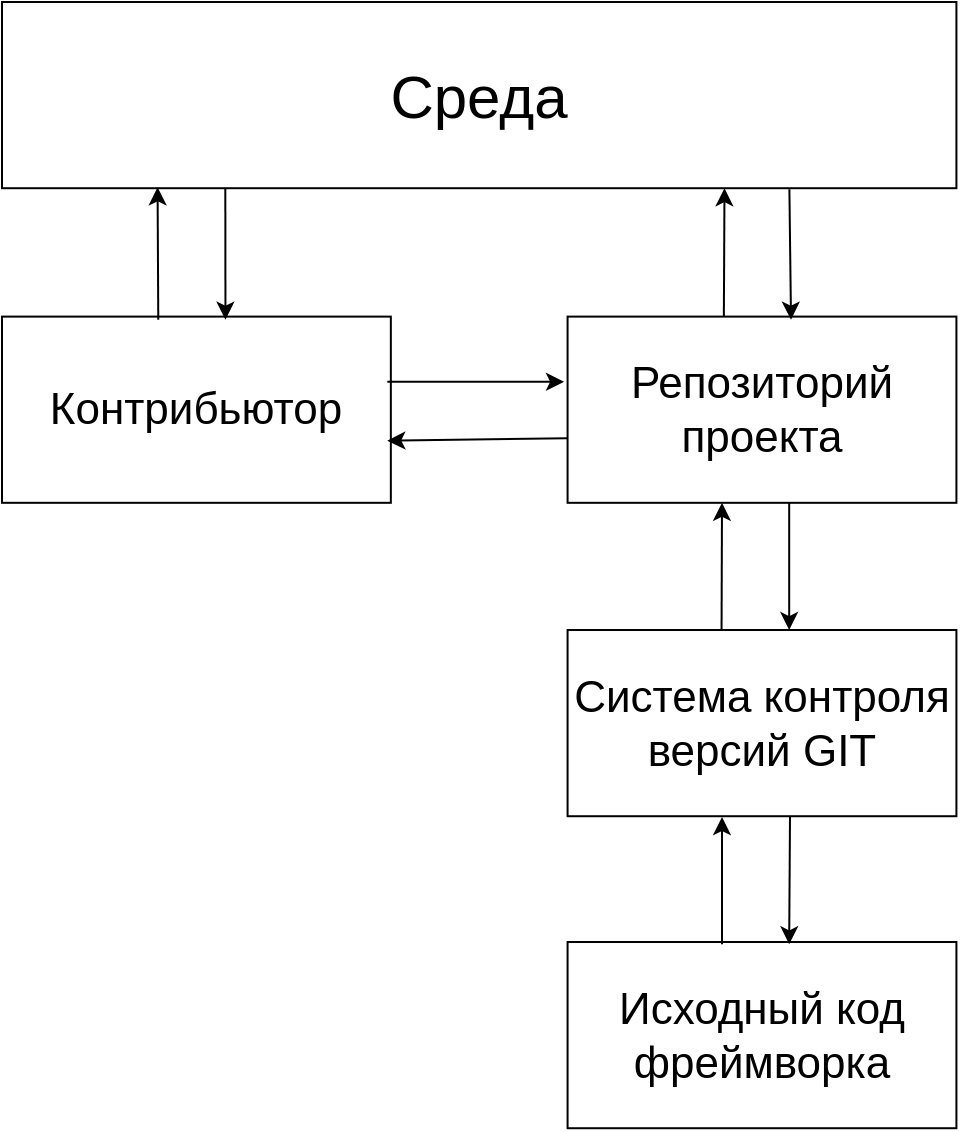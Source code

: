 <mxfile version="24.4.6" type="device">
  <diagram id="C5RBs43oDa-KdzZeNtuy" name="Page-1">
    <mxGraphModel dx="555" dy="878" grid="1" gridSize="10" guides="1" tooltips="1" connect="1" arrows="1" fold="1" page="1" pageScale="1" pageWidth="827" pageHeight="1169" math="0" shadow="0">
      <root>
        <mxCell id="WIyWlLk6GJQsqaUBKTNV-0" />
        <mxCell id="WIyWlLk6GJQsqaUBKTNV-1" parent="WIyWlLk6GJQsqaUBKTNV-0" />
        <mxCell id="imz-k0xhw8XjQ-UtbBIS-0" value="&lt;span style=&quot;font-size: 22px;&quot;&gt;Контрибьютор&lt;/span&gt;" style="rounded=0;whiteSpace=wrap;html=1;" vertex="1" parent="WIyWlLk6GJQsqaUBKTNV-1">
          <mxGeometry x="160" y="237.303" width="194.419" height="93.103" as="geometry" />
        </mxCell>
        <mxCell id="imz-k0xhw8XjQ-UtbBIS-1" value="&lt;font style=&quot;font-size: 30px;&quot;&gt;Среда&lt;/font&gt;" style="rounded=0;whiteSpace=wrap;html=1;" vertex="1" parent="WIyWlLk6GJQsqaUBKTNV-1">
          <mxGeometry x="160" y="79.999" width="477.209" height="93.103" as="geometry" />
        </mxCell>
        <mxCell id="imz-k0xhw8XjQ-UtbBIS-2" value="&lt;font style=&quot;font-size: 22px;&quot;&gt;Репозиторий проекта&lt;/font&gt;" style="rounded=0;whiteSpace=wrap;html=1;" vertex="1" parent="WIyWlLk6GJQsqaUBKTNV-1">
          <mxGeometry x="442.791" y="237.303" width="194.419" height="93.103" as="geometry" />
        </mxCell>
        <mxCell id="imz-k0xhw8XjQ-UtbBIS-3" value="" style="endArrow=classic;html=1;rounded=0;exitX=1;exitY=0.25;exitDx=0;exitDy=0;entryX=0;entryY=0.25;entryDx=0;entryDy=0;" edge="1" parent="WIyWlLk6GJQsqaUBKTNV-1">
          <mxGeometry width="50" height="50" relative="1" as="geometry">
            <mxPoint x="352.651" y="269.889" as="sourcePoint" />
            <mxPoint x="441.023" y="269.889" as="targetPoint" />
          </mxGeometry>
        </mxCell>
        <mxCell id="imz-k0xhw8XjQ-UtbBIS-4" value="" style="endArrow=classic;html=1;rounded=0;exitX=0;exitY=0.653;exitDx=0;exitDy=0;exitPerimeter=0;" edge="1" parent="WIyWlLk6GJQsqaUBKTNV-1" source="imz-k0xhw8XjQ-UtbBIS-2">
          <mxGeometry width="50" height="50" relative="1" as="geometry">
            <mxPoint x="441.023" y="300.924" as="sourcePoint" />
            <mxPoint x="352.651" y="299.372" as="targetPoint" />
          </mxGeometry>
        </mxCell>
        <mxCell id="imz-k0xhw8XjQ-UtbBIS-18" value="" style="endArrow=classic;html=1;rounded=0;entryX=0.847;entryY=0.022;entryDx=0;entryDy=0;entryPerimeter=0;exitX=0.234;exitY=1;exitDx=0;exitDy=0;exitPerimeter=0;" edge="1" parent="WIyWlLk6GJQsqaUBKTNV-1" source="imz-k0xhw8XjQ-UtbBIS-1">
          <mxGeometry width="50" height="50" relative="1" as="geometry">
            <mxPoint x="271.349" y="176.786" as="sourcePoint" />
            <mxPoint x="271.72" y="238.855" as="targetPoint" />
          </mxGeometry>
        </mxCell>
        <mxCell id="imz-k0xhw8XjQ-UtbBIS-19" value="" style="endArrow=classic;html=1;rounded=0;entryX=0.163;entryY=0.995;entryDx=0;entryDy=0;entryPerimeter=0;" edge="1" parent="WIyWlLk6GJQsqaUBKTNV-1" target="imz-k0xhw8XjQ-UtbBIS-1">
          <mxGeometry width="50" height="50" relative="1" as="geometry">
            <mxPoint x="238.139" y="238.855" as="sourcePoint" />
            <mxPoint x="238.139" y="176.786" as="targetPoint" />
          </mxGeometry>
        </mxCell>
        <mxCell id="imz-k0xhw8XjQ-UtbBIS-20" value="" style="endArrow=classic;html=1;rounded=0;entryX=0.847;entryY=0.022;entryDx=0;entryDy=0;entryPerimeter=0;exitX=0.825;exitY=1.005;exitDx=0;exitDy=0;exitPerimeter=0;" edge="1" parent="WIyWlLk6GJQsqaUBKTNV-1" source="imz-k0xhw8XjQ-UtbBIS-1">
          <mxGeometry width="50" height="50" relative="1" as="geometry">
            <mxPoint x="554.14" y="176.786" as="sourcePoint" />
            <mxPoint x="554.511" y="238.855" as="targetPoint" />
          </mxGeometry>
        </mxCell>
        <mxCell id="imz-k0xhw8XjQ-UtbBIS-21" value="" style="endArrow=classic;html=1;rounded=0;entryX=0.757;entryY=1;entryDx=0;entryDy=0;entryPerimeter=0;" edge="1" parent="WIyWlLk6GJQsqaUBKTNV-1" target="imz-k0xhw8XjQ-UtbBIS-1">
          <mxGeometry width="50" height="50" relative="1" as="geometry">
            <mxPoint x="520.929" y="237.303" as="sourcePoint" />
            <mxPoint x="520.929" y="175.234" as="targetPoint" />
          </mxGeometry>
        </mxCell>
        <mxCell id="imz-k0xhw8XjQ-UtbBIS-33" value="" style="endArrow=classic;html=1;rounded=0;entryX=0.847;entryY=0.022;entryDx=0;entryDy=0;entryPerimeter=0;exitX=0.57;exitY=0.996;exitDx=0;exitDy=0;exitPerimeter=0;" edge="1" parent="WIyWlLk6GJQsqaUBKTNV-1" source="imz-k0xhw8XjQ-UtbBIS-2">
          <mxGeometry width="50" height="50" relative="1" as="geometry">
            <mxPoint x="553.21" y="331.956" as="sourcePoint" />
            <mxPoint x="553.581" y="394.025" as="targetPoint" />
          </mxGeometry>
        </mxCell>
        <mxCell id="imz-k0xhw8XjQ-UtbBIS-34" value="" style="endArrow=classic;html=1;rounded=0;entryX=0.455;entryY=1;entryDx=0;entryDy=0;entryPerimeter=0;exitX=0.396;exitY=-0.002;exitDx=0;exitDy=0;exitPerimeter=0;" edge="1" parent="WIyWlLk6GJQsqaUBKTNV-1" source="imz-k0xhw8XjQ-UtbBIS-35">
          <mxGeometry width="50" height="50" relative="1" as="geometry">
            <mxPoint x="519.999" y="392.473" as="sourcePoint" />
            <mxPoint x="519.999" y="330.404" as="targetPoint" />
          </mxGeometry>
        </mxCell>
        <mxCell id="imz-k0xhw8XjQ-UtbBIS-35" value="&lt;font style=&quot;font-size: 22px;&quot;&gt;Система контроля версий GIT&lt;/font&gt;" style="rounded=0;whiteSpace=wrap;html=1;" vertex="1" parent="WIyWlLk6GJQsqaUBKTNV-1">
          <mxGeometry x="442.791" y="394.003" width="194.419" height="93.103" as="geometry" />
        </mxCell>
        <mxCell id="imz-k0xhw8XjQ-UtbBIS-37" value="&lt;font style=&quot;font-size: 22px;&quot;&gt;Исходный код фреймворка&lt;/font&gt;" style="rounded=0;whiteSpace=wrap;html=1;" vertex="1" parent="WIyWlLk6GJQsqaUBKTNV-1">
          <mxGeometry x="442.791" y="550.003" width="194.419" height="93.103" as="geometry" />
        </mxCell>
        <mxCell id="imz-k0xhw8XjQ-UtbBIS-38" value="" style="endArrow=classic;html=1;rounded=0;entryX=0.847;entryY=0.022;entryDx=0;entryDy=0;entryPerimeter=0;exitX=0.57;exitY=0.996;exitDx=0;exitDy=0;exitPerimeter=0;" edge="1" parent="WIyWlLk6GJQsqaUBKTNV-1">
          <mxGeometry width="50" height="50" relative="1" as="geometry">
            <mxPoint x="554" y="487.11" as="sourcePoint" />
            <mxPoint x="553.581" y="551.135" as="targetPoint" />
          </mxGeometry>
        </mxCell>
        <mxCell id="imz-k0xhw8XjQ-UtbBIS-39" value="" style="endArrow=classic;html=1;rounded=0;entryX=0.455;entryY=1;entryDx=0;entryDy=0;entryPerimeter=0;exitX=0.396;exitY=-0.002;exitDx=0;exitDy=0;exitPerimeter=0;" edge="1" parent="WIyWlLk6GJQsqaUBKTNV-1">
          <mxGeometry width="50" height="50" relative="1" as="geometry">
            <mxPoint x="520" y="551.11" as="sourcePoint" />
            <mxPoint x="519.999" y="487.514" as="targetPoint" />
          </mxGeometry>
        </mxCell>
      </root>
    </mxGraphModel>
  </diagram>
</mxfile>
